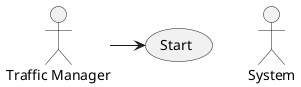 @startuml
'https://plantuml.com/use-case-diagram

:System: as Syst
:Traffic Manager: as TM

TM -> (Start)



@enduml